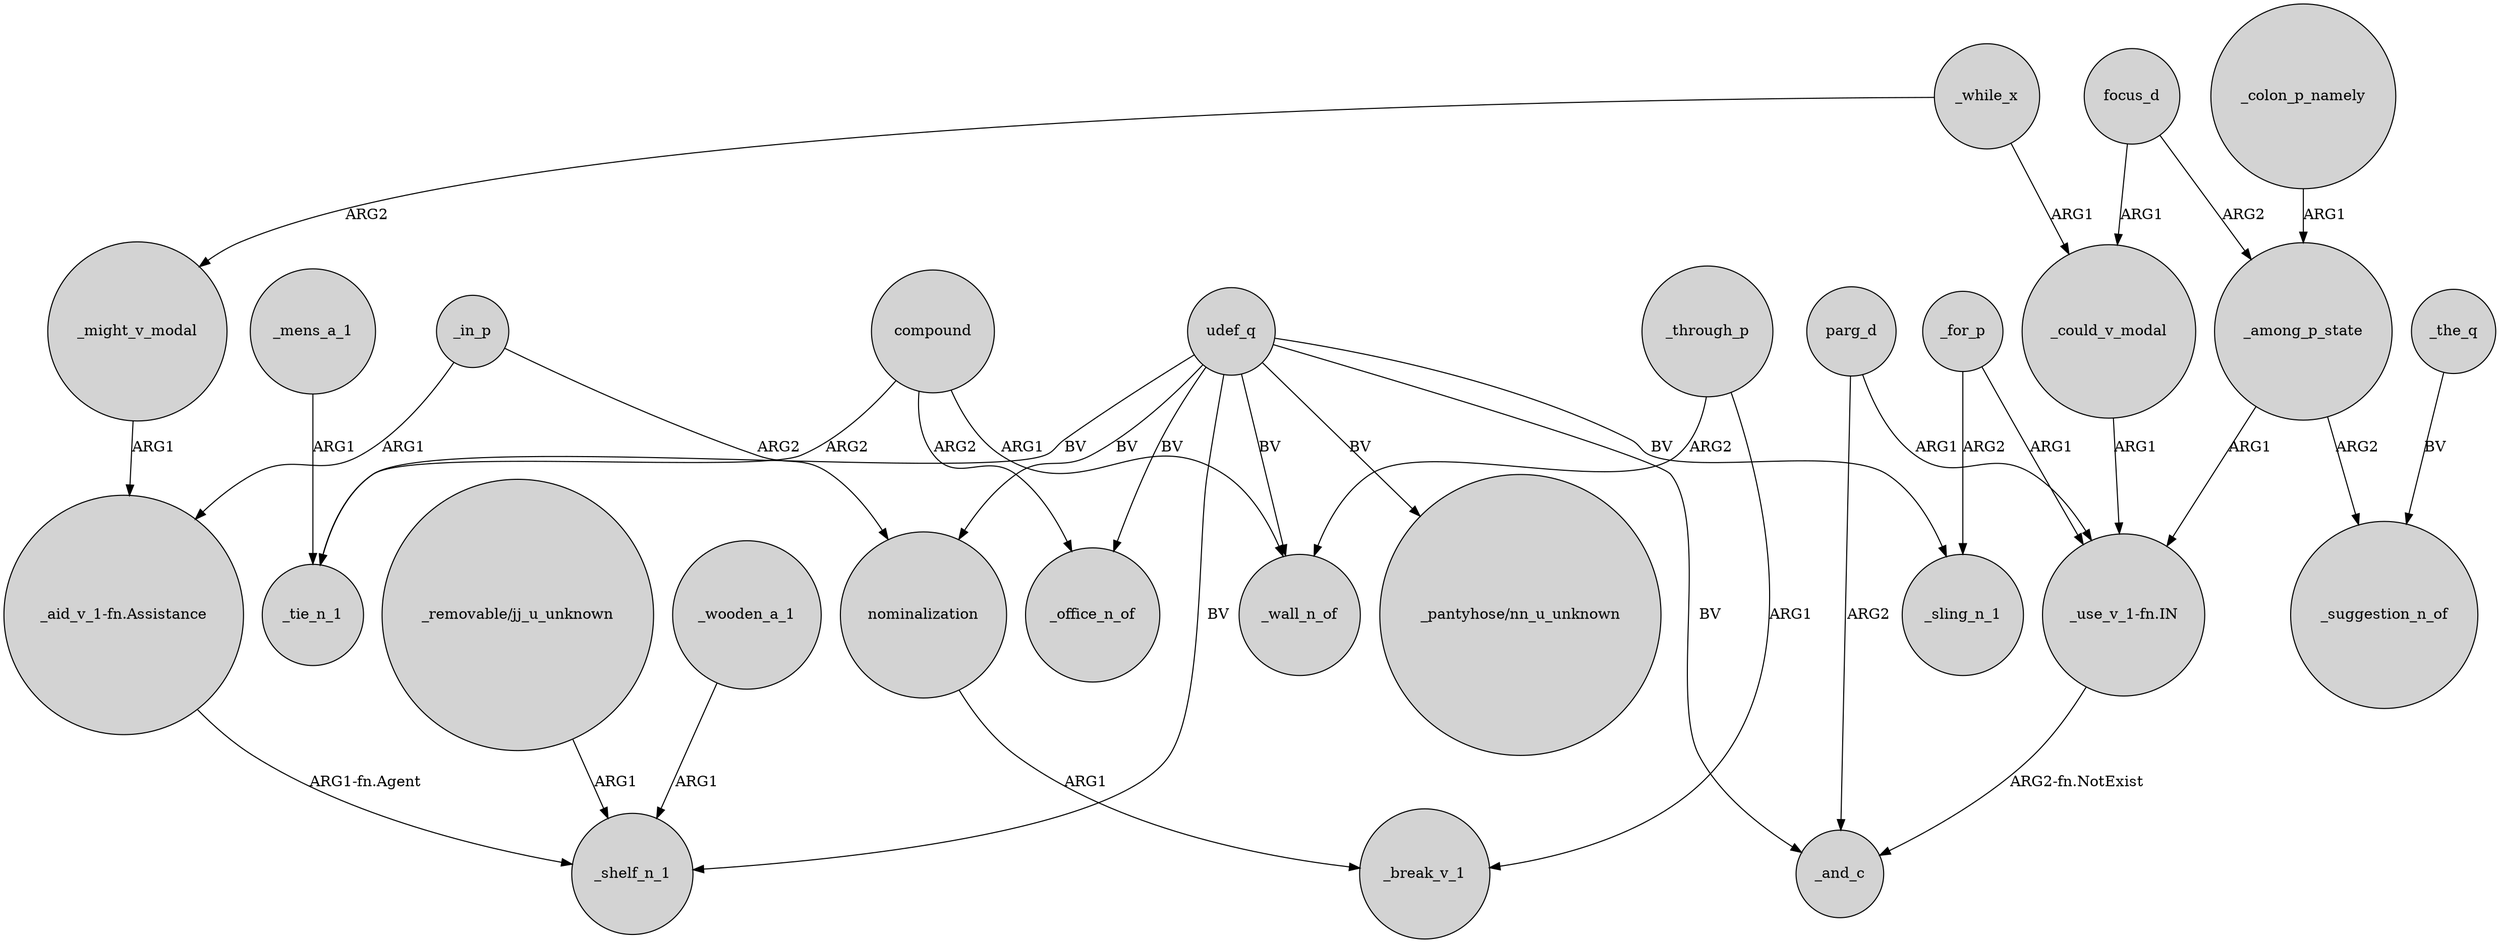 digraph {
	node [shape=circle style=filled]
	_wooden_a_1 -> _shelf_n_1 [label=ARG1]
	_mens_a_1 -> _tie_n_1 [label=ARG1]
	udef_q -> _office_n_of [label=BV]
	"_aid_v_1-fn.Assistance" -> _shelf_n_1 [label="ARG1-fn.Agent"]
	_in_p -> "_aid_v_1-fn.Assistance" [label=ARG1]
	_for_p -> _sling_n_1 [label=ARG2]
	_while_x -> _might_v_modal [label=ARG2]
	udef_q -> _tie_n_1 [label=BV]
	_could_v_modal -> "_use_v_1-fn.IN" [label=ARG1]
	udef_q -> _shelf_n_1 [label=BV]
	focus_d -> _could_v_modal [label=ARG1]
	udef_q -> _sling_n_1 [label=BV]
	compound -> _tie_n_1 [label=ARG2]
	_colon_p_namely -> _among_p_state [label=ARG1]
	compound -> _wall_n_of [label=ARG1]
	udef_q -> "_pantyhose/nn_u_unknown" [label=BV]
	udef_q -> _wall_n_of [label=BV]
	parg_d -> _and_c [label=ARG2]
	_while_x -> _could_v_modal [label=ARG1]
	"_use_v_1-fn.IN" -> _and_c [label="ARG2-fn.NotExist"]
	"_removable/jj_u_unknown" -> _shelf_n_1 [label=ARG1]
	_through_p -> _wall_n_of [label=ARG2]
	parg_d -> "_use_v_1-fn.IN" [label=ARG1]
	_the_q -> _suggestion_n_of [label=BV]
	_through_p -> _break_v_1 [label=ARG1]
	udef_q -> nominalization [label=BV]
	_might_v_modal -> "_aid_v_1-fn.Assistance" [label=ARG1]
	_for_p -> "_use_v_1-fn.IN" [label=ARG1]
	_in_p -> nominalization [label=ARG2]
	udef_q -> _and_c [label=BV]
	focus_d -> _among_p_state [label=ARG2]
	_among_p_state -> _suggestion_n_of [label=ARG2]
	compound -> _office_n_of [label=ARG2]
	nominalization -> _break_v_1 [label=ARG1]
	_among_p_state -> "_use_v_1-fn.IN" [label=ARG1]
}

